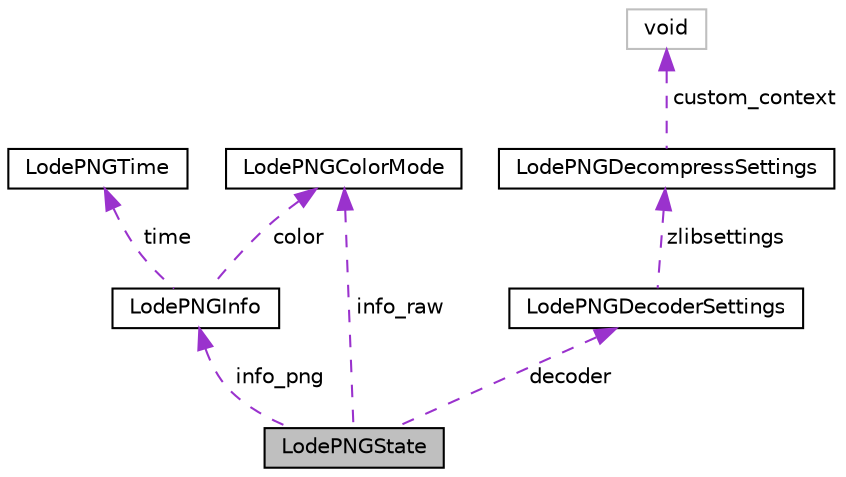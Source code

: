 digraph "LodePNGState"
{
 // LATEX_PDF_SIZE
  edge [fontname="Helvetica",fontsize="10",labelfontname="Helvetica",labelfontsize="10"];
  node [fontname="Helvetica",fontsize="10",shape=record];
  Node1 [label="LodePNGState",height=0.2,width=0.4,color="black", fillcolor="grey75", style="filled", fontcolor="black",tooltip=" "];
  Node2 -> Node1 [dir="back",color="darkorchid3",fontsize="10",style="dashed",label=" info_png" ,fontname="Helvetica"];
  Node2 [label="LodePNGInfo",height=0.2,width=0.4,color="black", fillcolor="white", style="filled",URL="$structLodePNGInfo.html",tooltip=" "];
  Node3 -> Node2 [dir="back",color="darkorchid3",fontsize="10",style="dashed",label=" time" ,fontname="Helvetica"];
  Node3 [label="LodePNGTime",height=0.2,width=0.4,color="black", fillcolor="white", style="filled",URL="$structLodePNGTime.html",tooltip=" "];
  Node4 -> Node2 [dir="back",color="darkorchid3",fontsize="10",style="dashed",label=" color" ,fontname="Helvetica"];
  Node4 [label="LodePNGColorMode",height=0.2,width=0.4,color="black", fillcolor="white", style="filled",URL="$structLodePNGColorMode.html",tooltip=" "];
  Node5 -> Node1 [dir="back",color="darkorchid3",fontsize="10",style="dashed",label=" decoder" ,fontname="Helvetica"];
  Node5 [label="LodePNGDecoderSettings",height=0.2,width=0.4,color="black", fillcolor="white", style="filled",URL="$structLodePNGDecoderSettings.html",tooltip=" "];
  Node6 -> Node5 [dir="back",color="darkorchid3",fontsize="10",style="dashed",label=" zlibsettings" ,fontname="Helvetica"];
  Node6 [label="LodePNGDecompressSettings",height=0.2,width=0.4,color="black", fillcolor="white", style="filled",URL="$structLodePNGDecompressSettings.html",tooltip=" "];
  Node7 -> Node6 [dir="back",color="darkorchid3",fontsize="10",style="dashed",label=" custom_context" ,fontname="Helvetica"];
  Node7 [label="void",height=0.2,width=0.4,color="grey75", fillcolor="white", style="filled",tooltip=" "];
  Node4 -> Node1 [dir="back",color="darkorchid3",fontsize="10",style="dashed",label=" info_raw" ,fontname="Helvetica"];
}
